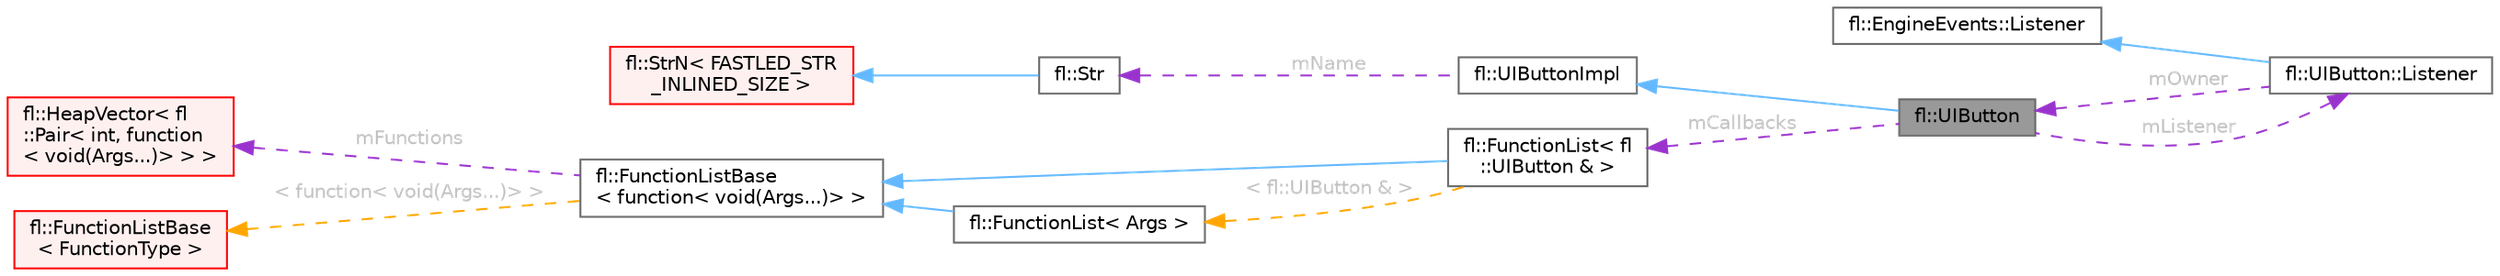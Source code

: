 digraph "fl::UIButton"
{
 // INTERACTIVE_SVG=YES
 // LATEX_PDF_SIZE
  bgcolor="transparent";
  edge [fontname=Helvetica,fontsize=10,labelfontname=Helvetica,labelfontsize=10];
  node [fontname=Helvetica,fontsize=10,shape=box,height=0.2,width=0.4];
  rankdir="LR";
  Node1 [id="Node000001",label="fl::UIButton",height=0.2,width=0.4,color="gray40", fillcolor="grey60", style="filled", fontcolor="black",tooltip=" "];
  Node2 -> Node1 [id="edge1_Node000001_Node000002",dir="back",color="steelblue1",style="solid",tooltip=" "];
  Node2 [id="Node000002",label="fl::UIButtonImpl",height=0.2,width=0.4,color="gray40", fillcolor="white", style="filled",URL="$d6/d8d/classfl_1_1_u_i_button_impl.html",tooltip=" "];
  Node3 -> Node2 [id="edge2_Node000002_Node000003",dir="back",color="darkorchid3",style="dashed",tooltip=" ",label=" mName",fontcolor="grey" ];
  Node3 [id="Node000003",label="fl::Str",height=0.2,width=0.4,color="gray40", fillcolor="white", style="filled",URL="$d2/d24/classfl_1_1_str.html",tooltip=" "];
  Node4 -> Node3 [id="edge3_Node000003_Node000004",dir="back",color="steelblue1",style="solid",tooltip=" "];
  Node4 [id="Node000004",label="fl::StrN\< FASTLED_STR\l_INLINED_SIZE \>",height=0.2,width=0.4,color="red", fillcolor="#FFF0F0", style="filled",URL="$dc/d96/classfl_1_1_str_n.html",tooltip=" "];
  Node6 -> Node1 [id="edge4_Node000001_Node000006",dir="back",color="darkorchid3",style="dashed",tooltip=" ",label=" mCallbacks",fontcolor="grey" ];
  Node6 [id="Node000006",label="fl::FunctionList\< fl\l::UIButton & \>",height=0.2,width=0.4,color="gray40", fillcolor="white", style="filled",URL="$d1/d5d/classfl_1_1_function_list.html",tooltip=" "];
  Node7 -> Node6 [id="edge5_Node000006_Node000007",dir="back",color="steelblue1",style="solid",tooltip=" "];
  Node7 [id="Node000007",label="fl::FunctionListBase\l\< function\< void(Args...)\> \>",height=0.2,width=0.4,color="gray40", fillcolor="white", style="filled",URL="$d7/de3/classfl_1_1_function_list_base.html",tooltip=" "];
  Node8 -> Node7 [id="edge6_Node000007_Node000008",dir="back",color="darkorchid3",style="dashed",tooltip=" ",label=" mFunctions",fontcolor="grey" ];
  Node8 [id="Node000008",label="fl::HeapVector\< fl\l::Pair\< int, function\l\< void(Args...)\> \> \>",height=0.2,width=0.4,color="red", fillcolor="#FFF0F0", style="filled",URL="$db/ddd/classfl_1_1_heap_vector.html",tooltip=" "];
  Node20 -> Node7 [id="edge7_Node000007_Node000020",dir="back",color="orange",style="dashed",tooltip=" ",label=" \< function\< void(Args...)\> \>",fontcolor="grey" ];
  Node20 [id="Node000020",label="fl::FunctionListBase\l\< FunctionType \>",height=0.2,width=0.4,color="red", fillcolor="#FFF0F0", style="filled",URL="$d7/de3/classfl_1_1_function_list_base.html",tooltip=" "];
  Node25 -> Node6 [id="edge8_Node000006_Node000025",dir="back",color="orange",style="dashed",tooltip=" ",label=" \< fl::UIButton & \>",fontcolor="grey" ];
  Node25 [id="Node000025",label="fl::FunctionList\< Args \>",height=0.2,width=0.4,color="gray40", fillcolor="white", style="filled",URL="$d1/d5d/classfl_1_1_function_list.html",tooltip=" "];
  Node7 -> Node25 [id="edge9_Node000025_Node000007",dir="back",color="steelblue1",style="solid",tooltip=" "];
  Node26 -> Node1 [id="edge10_Node000001_Node000026",dir="back",color="darkorchid3",style="dashed",tooltip=" ",label=" mListener",fontcolor="grey" ];
  Node26 [id="Node000026",label="fl::UIButton::Listener",height=0.2,width=0.4,color="gray40", fillcolor="white", style="filled",URL="$d2/d68/structfl_1_1_u_i_button_1_1_listener.html",tooltip=" "];
  Node27 -> Node26 [id="edge11_Node000026_Node000027",dir="back",color="steelblue1",style="solid",tooltip=" "];
  Node27 [id="Node000027",label="fl::EngineEvents::Listener",height=0.2,width=0.4,color="gray40", fillcolor="white", style="filled",URL="$db/da2/classfl_1_1_engine_events_1_1_listener.html",tooltip=" "];
  Node1 -> Node26 [id="edge12_Node000026_Node000001",dir="back",color="darkorchid3",style="dashed",tooltip=" ",label=" mOwner",fontcolor="grey" ];
}
